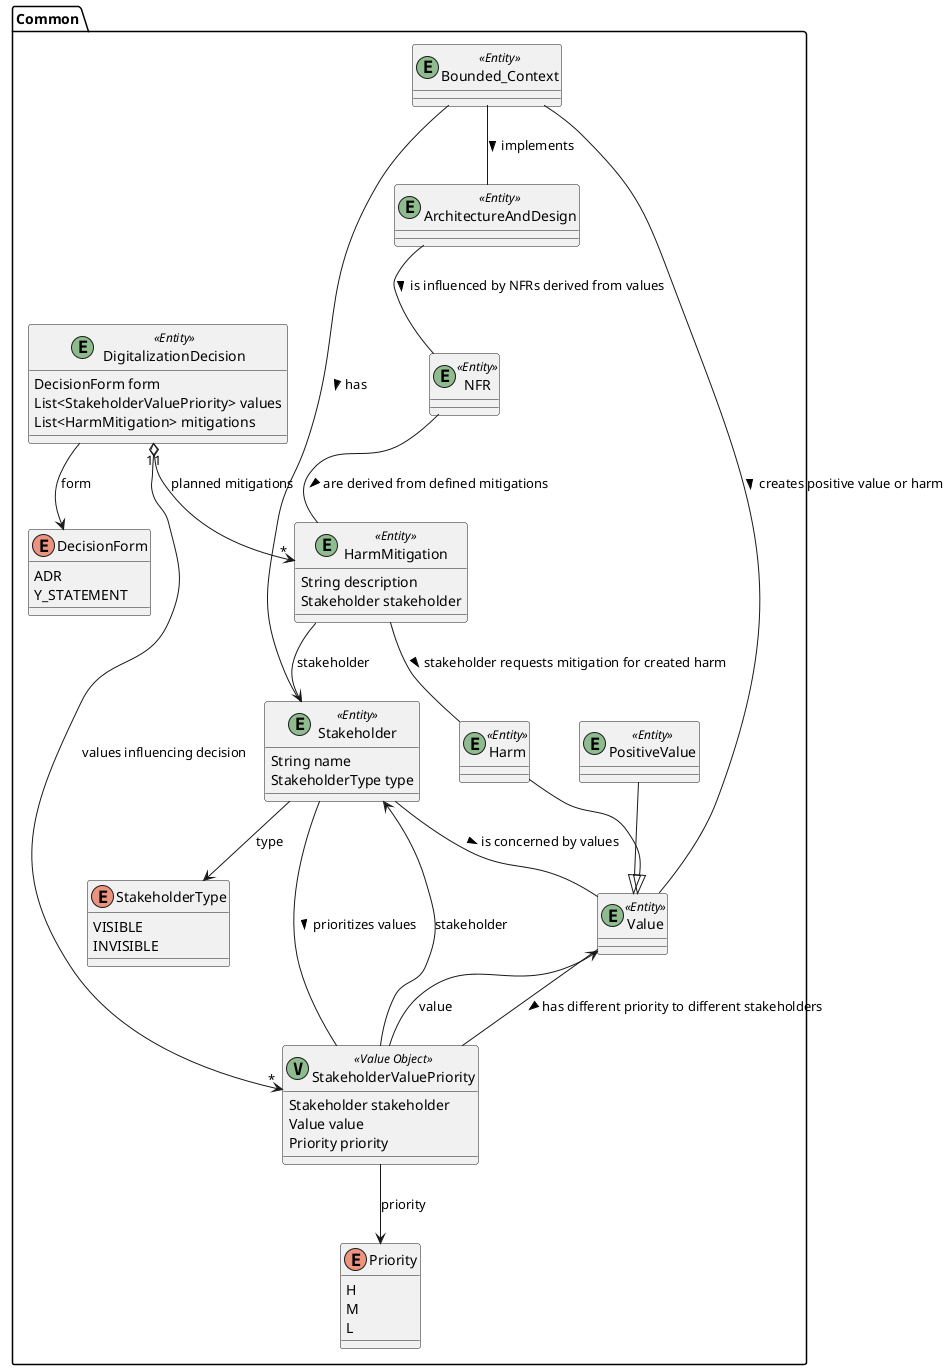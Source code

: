 @startuml

skinparam componentStyle uml2

package Common {
	class Bounded_Context <<(E,DarkSeaGreen) Entity>> {
	}
	class Stakeholder <<(E,DarkSeaGreen) Entity>> {
		String name
		StakeholderType type
	}
	enum StakeholderType {
		VISIBLE
		INVISIBLE
	}
	class Value <<(E,DarkSeaGreen) Entity>> {
	}
	class PositiveValue <<(E,DarkSeaGreen) Entity>> {
	}
	class Harm <<(E,DarkSeaGreen) Entity>> {
	}
	class StakeholderValuePriority <<(V,DarkSeaGreen) Value Object>> {
		Stakeholder stakeholder
		Value value
		Priority priority
	}
	enum Priority {
		H
		M
		L
	}
	class HarmMitigation <<(E,DarkSeaGreen) Entity>> {
		String description
		Stakeholder stakeholder
	}
	class DigitalizationDecision <<(E,DarkSeaGreen) Entity>> {
		DecisionForm form
		List<StakeholderValuePriority> values
		List<HarmMitigation> mitigations
	}
	class NFR <<(E,DarkSeaGreen) Entity>> {
	}
	class ArchitectureAndDesign <<(E,DarkSeaGreen) Entity>> {
	}
	enum DecisionForm {
		ADR
		Y_STATEMENT
	}
}
StakeholderValuePriority --> Value : value
Stakeholder --> StakeholderType : type
Bounded_Context -- Stakeholder : has >
NFR -- HarmMitigation : are derived from defined mitigations >
Value -- StakeholderValuePriority : has different priority to different stakeholders >
StakeholderValuePriority --> Stakeholder : stakeholder
DigitalizationDecision "1" o--> "*" HarmMitigation : planned mitigations
HarmMitigation -- Harm : stakeholder requests mitigation for created harm >
Bounded_Context -- ArchitectureAndDesign : implements >
Stakeholder -- Value : is concerned by values >
Bounded_Context -- Value : creates positive value or harm >
HarmMitigation --> Stakeholder : stakeholder
Stakeholder -- StakeholderValuePriority : prioritizes values >
StakeholderValuePriority --> Priority : priority
DigitalizationDecision "1" o--> "*" StakeholderValuePriority : values influencing decision
ArchitectureAndDesign -- NFR : is influenced by NFRs derived from values >
DigitalizationDecision --> DecisionForm : form
PositiveValue --|> Value
Harm --|> Value


@enduml
